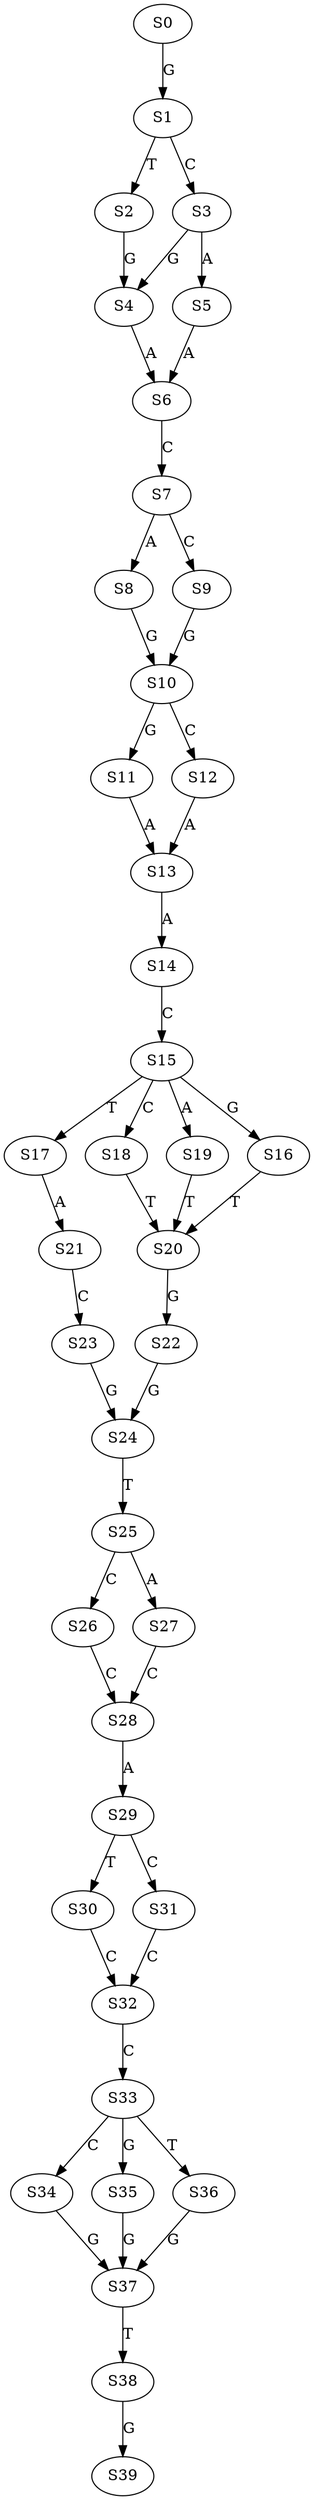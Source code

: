 strict digraph  {
	S0 -> S1 [ label = G ];
	S1 -> S2 [ label = T ];
	S1 -> S3 [ label = C ];
	S2 -> S4 [ label = G ];
	S3 -> S5 [ label = A ];
	S3 -> S4 [ label = G ];
	S4 -> S6 [ label = A ];
	S5 -> S6 [ label = A ];
	S6 -> S7 [ label = C ];
	S7 -> S8 [ label = A ];
	S7 -> S9 [ label = C ];
	S8 -> S10 [ label = G ];
	S9 -> S10 [ label = G ];
	S10 -> S11 [ label = G ];
	S10 -> S12 [ label = C ];
	S11 -> S13 [ label = A ];
	S12 -> S13 [ label = A ];
	S13 -> S14 [ label = A ];
	S14 -> S15 [ label = C ];
	S15 -> S16 [ label = G ];
	S15 -> S17 [ label = T ];
	S15 -> S18 [ label = C ];
	S15 -> S19 [ label = A ];
	S16 -> S20 [ label = T ];
	S17 -> S21 [ label = A ];
	S18 -> S20 [ label = T ];
	S19 -> S20 [ label = T ];
	S20 -> S22 [ label = G ];
	S21 -> S23 [ label = C ];
	S22 -> S24 [ label = G ];
	S23 -> S24 [ label = G ];
	S24 -> S25 [ label = T ];
	S25 -> S26 [ label = C ];
	S25 -> S27 [ label = A ];
	S26 -> S28 [ label = C ];
	S27 -> S28 [ label = C ];
	S28 -> S29 [ label = A ];
	S29 -> S30 [ label = T ];
	S29 -> S31 [ label = C ];
	S30 -> S32 [ label = C ];
	S31 -> S32 [ label = C ];
	S32 -> S33 [ label = C ];
	S33 -> S34 [ label = C ];
	S33 -> S35 [ label = G ];
	S33 -> S36 [ label = T ];
	S34 -> S37 [ label = G ];
	S35 -> S37 [ label = G ];
	S36 -> S37 [ label = G ];
	S37 -> S38 [ label = T ];
	S38 -> S39 [ label = G ];
}
